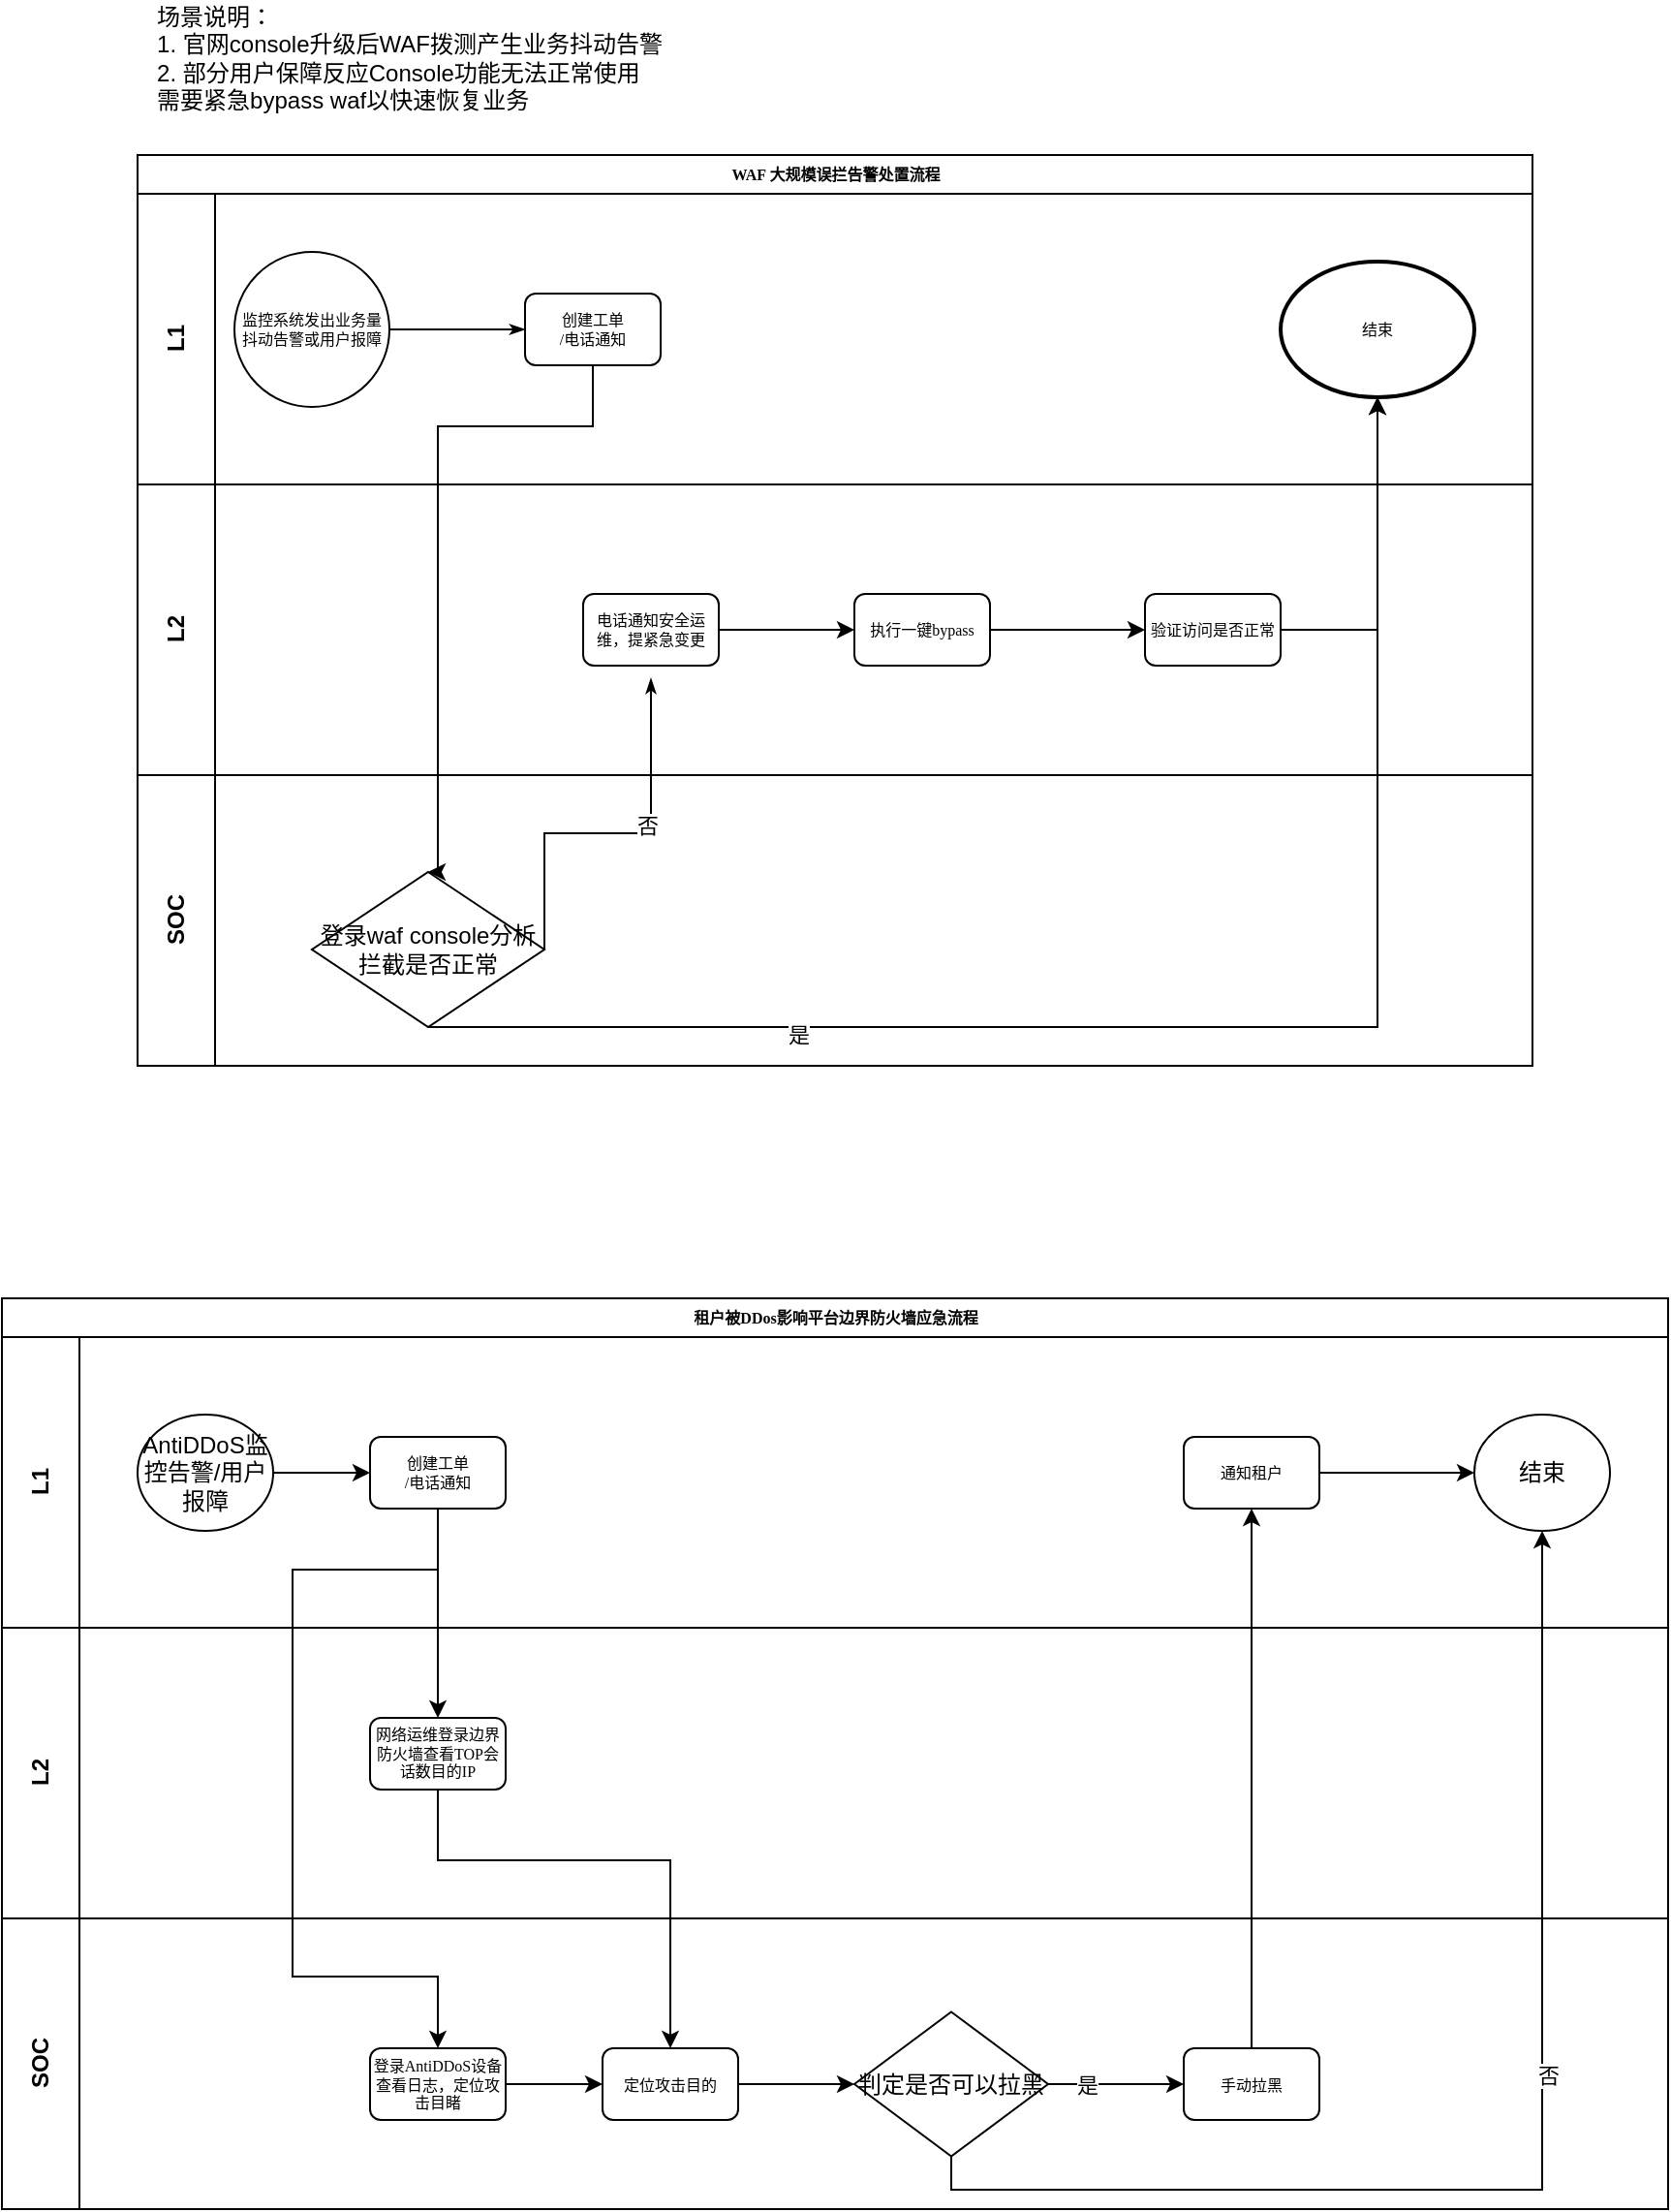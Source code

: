 <mxfile version="13.8.9-1" type="github">
  <diagram name="Page-1" id="c7488fd3-1785-93aa-aadb-54a6760d102a">
    <mxGraphModel dx="865" dy="1393" grid="1" gridSize="10" guides="1" tooltips="1" connect="1" arrows="1" fold="1" page="1" pageScale="1" pageWidth="1100" pageHeight="850" background="#ffffff" math="0" shadow="0">
      <root>
        <mxCell id="0" />
        <mxCell id="1" parent="0" />
        <mxCell id="2b4e8129b02d487f-1" value="WAF 大规模误拦告警处置流程" style="swimlane;html=1;childLayout=stackLayout;horizontal=1;startSize=20;horizontalStack=0;rounded=0;shadow=0;labelBackgroundColor=none;strokeWidth=1;fontFamily=Verdana;fontSize=8;align=center;" parent="1" vertex="1">
          <mxGeometry x="150" y="-650" width="720" height="470" as="geometry" />
        </mxCell>
        <mxCell id="2b4e8129b02d487f-2" value="L1" style="swimlane;html=1;startSize=40;horizontal=0;" parent="2b4e8129b02d487f-1" vertex="1">
          <mxGeometry y="20" width="720" height="150" as="geometry" />
        </mxCell>
        <mxCell id="2b4e8129b02d487f-5" value="监控系统发出业务量抖动告警或用户报障" style="ellipse;whiteSpace=wrap;html=1;rounded=0;shadow=0;labelBackgroundColor=none;strokeWidth=1;fontFamily=Verdana;fontSize=8;align=center;" parent="2b4e8129b02d487f-2" vertex="1">
          <mxGeometry x="50" y="30" width="80" height="80" as="geometry" />
        </mxCell>
        <mxCell id="2b4e8129b02d487f-7" value="创建工单&lt;br&gt;/电话通知" style="rounded=1;whiteSpace=wrap;html=1;shadow=0;labelBackgroundColor=none;strokeWidth=1;fontFamily=Verdana;fontSize=8;align=center;" parent="2b4e8129b02d487f-2" vertex="1">
          <mxGeometry x="200" y="51.5" width="70" height="37" as="geometry" />
        </mxCell>
        <mxCell id="2b4e8129b02d487f-8" value="结束" style="ellipse;whiteSpace=wrap;html=1;rounded=0;shadow=0;labelBackgroundColor=none;strokeWidth=2;fontFamily=Verdana;fontSize=8;align=center;" parent="2b4e8129b02d487f-2" vertex="1">
          <mxGeometry x="590" y="35" width="100" height="70" as="geometry" />
        </mxCell>
        <mxCell id="2b4e8129b02d487f-18" style="edgeStyle=orthogonalEdgeStyle;rounded=0;html=1;labelBackgroundColor=none;startArrow=none;startFill=0;startSize=5;endArrow=classicThin;endFill=1;endSize=5;jettySize=auto;orthogonalLoop=1;strokeWidth=1;fontFamily=Verdana;fontSize=8;entryX=0;entryY=0.5;entryDx=0;entryDy=0;" parent="2b4e8129b02d487f-2" source="2b4e8129b02d487f-5" target="2b4e8129b02d487f-7" edge="1">
          <mxGeometry relative="1" as="geometry">
            <mxPoint x="155" y="56.5" as="targetPoint" />
            <Array as="points">
              <mxPoint x="180" y="70" />
              <mxPoint x="180" y="70" />
            </Array>
          </mxGeometry>
        </mxCell>
        <mxCell id="2b4e8129b02d487f-3" value="L2" style="swimlane;html=1;startSize=40;horizontal=0;" parent="2b4e8129b02d487f-1" vertex="1">
          <mxGeometry y="170" width="720" height="150" as="geometry">
            <mxRectangle y="170" width="720" height="40" as="alternateBounds" />
          </mxGeometry>
        </mxCell>
        <mxCell id="ZsROM8cVM0XpCCuU5VTD-8" style="edgeStyle=orthogonalEdgeStyle;rounded=0;orthogonalLoop=1;jettySize=auto;html=1;" edge="1" parent="2b4e8129b02d487f-3" source="2b4e8129b02d487f-9" target="ZsROM8cVM0XpCCuU5VTD-7">
          <mxGeometry relative="1" as="geometry" />
        </mxCell>
        <mxCell id="2b4e8129b02d487f-9" value="电话通知安全运维，提紧急变更" style="rounded=1;whiteSpace=wrap;html=1;shadow=0;labelBackgroundColor=none;strokeWidth=1;fontFamily=Verdana;fontSize=8;align=center;" parent="2b4e8129b02d487f-3" vertex="1">
          <mxGeometry x="230" y="56.5" width="70" height="37" as="geometry" />
        </mxCell>
        <mxCell id="ZsROM8cVM0XpCCuU5VTD-10" style="edgeStyle=orthogonalEdgeStyle;rounded=0;orthogonalLoop=1;jettySize=auto;html=1;" edge="1" parent="2b4e8129b02d487f-3" source="ZsROM8cVM0XpCCuU5VTD-7" target="ZsROM8cVM0XpCCuU5VTD-9">
          <mxGeometry relative="1" as="geometry" />
        </mxCell>
        <mxCell id="ZsROM8cVM0XpCCuU5VTD-7" value="执行一键bypass" style="rounded=1;whiteSpace=wrap;html=1;shadow=0;labelBackgroundColor=none;strokeWidth=1;fontFamily=Verdana;fontSize=8;align=center;" vertex="1" parent="2b4e8129b02d487f-3">
          <mxGeometry x="370" y="56.5" width="70" height="37" as="geometry" />
        </mxCell>
        <mxCell id="ZsROM8cVM0XpCCuU5VTD-9" value="验证访问是否正常" style="rounded=1;whiteSpace=wrap;html=1;shadow=0;labelBackgroundColor=none;strokeWidth=1;fontFamily=Verdana;fontSize=8;align=center;" vertex="1" parent="2b4e8129b02d487f-3">
          <mxGeometry x="520" y="56.5" width="70" height="37" as="geometry" />
        </mxCell>
        <mxCell id="ZsROM8cVM0XpCCuU5VTD-3" value="SOC" style="swimlane;html=1;startSize=40;horizontal=0;" vertex="1" parent="2b4e8129b02d487f-1">
          <mxGeometry y="320" width="720" height="150" as="geometry">
            <mxRectangle y="170" width="720" height="40" as="alternateBounds" />
          </mxGeometry>
        </mxCell>
        <mxCell id="ZsROM8cVM0XpCCuU5VTD-12" value="登录waf console分析拦截是否正常" style="rhombus;whiteSpace=wrap;html=1;" vertex="1" parent="ZsROM8cVM0XpCCuU5VTD-3">
          <mxGeometry x="90" y="50" width="120" height="80" as="geometry" />
        </mxCell>
        <mxCell id="ZsROM8cVM0XpCCuU5VTD-2" style="edgeStyle=orthogonalEdgeStyle;rounded=0;orthogonalLoop=1;jettySize=auto;html=1;entryX=0.5;entryY=0;entryDx=0;entryDy=0;" edge="1" parent="2b4e8129b02d487f-1" source="2b4e8129b02d487f-7" target="ZsROM8cVM0XpCCuU5VTD-12">
          <mxGeometry relative="1" as="geometry">
            <mxPoint x="155" y="370" as="targetPoint" />
            <Array as="points">
              <mxPoint x="235" y="140" />
              <mxPoint x="155" y="140" />
              <mxPoint x="155" y="370" />
            </Array>
          </mxGeometry>
        </mxCell>
        <mxCell id="2b4e8129b02d487f-26" style="edgeStyle=orthogonalEdgeStyle;rounded=0;html=1;labelBackgroundColor=none;startArrow=none;startFill=0;startSize=5;endArrow=classicThin;endFill=1;endSize=5;jettySize=auto;orthogonalLoop=1;strokeWidth=1;fontFamily=Verdana;fontSize=8;exitX=1;exitY=0.5;exitDx=0;exitDy=0;" parent="2b4e8129b02d487f-1" source="ZsROM8cVM0XpCCuU5VTD-12" edge="1">
          <mxGeometry relative="1" as="geometry">
            <mxPoint x="180" y="388.5" as="sourcePoint" />
            <mxPoint x="265" y="270" as="targetPoint" />
            <Array as="points">
              <mxPoint x="210" y="350" />
              <mxPoint x="265" y="350" />
            </Array>
          </mxGeometry>
        </mxCell>
        <mxCell id="ZsROM8cVM0XpCCuU5VTD-15" value="否" style="edgeLabel;html=1;align=center;verticalAlign=middle;resizable=0;points=[];" vertex="1" connectable="0" parent="2b4e8129b02d487f-26">
          <mxGeometry x="0.223" y="2" relative="1" as="geometry">
            <mxPoint as="offset" />
          </mxGeometry>
        </mxCell>
        <mxCell id="ZsROM8cVM0XpCCuU5VTD-11" style="edgeStyle=orthogonalEdgeStyle;rounded=0;orthogonalLoop=1;jettySize=auto;html=1;entryX=0.5;entryY=1;entryDx=0;entryDy=0;" edge="1" parent="2b4e8129b02d487f-1" source="ZsROM8cVM0XpCCuU5VTD-9" target="2b4e8129b02d487f-8">
          <mxGeometry relative="1" as="geometry">
            <Array as="points">
              <mxPoint x="640" y="245" />
            </Array>
          </mxGeometry>
        </mxCell>
        <mxCell id="ZsROM8cVM0XpCCuU5VTD-13" style="edgeStyle=orthogonalEdgeStyle;rounded=0;orthogonalLoop=1;jettySize=auto;html=1;exitX=0.5;exitY=1;exitDx=0;exitDy=0;" edge="1" parent="2b4e8129b02d487f-1" source="ZsROM8cVM0XpCCuU5VTD-12" target="2b4e8129b02d487f-8">
          <mxGeometry relative="1" as="geometry">
            <Array as="points">
              <mxPoint x="640" y="450" />
            </Array>
          </mxGeometry>
        </mxCell>
        <mxCell id="ZsROM8cVM0XpCCuU5VTD-16" value="是" style="edgeLabel;html=1;align=center;verticalAlign=middle;resizable=0;points=[];" vertex="1" connectable="0" parent="ZsROM8cVM0XpCCuU5VTD-13">
          <mxGeometry x="-0.532" y="-4" relative="1" as="geometry">
            <mxPoint as="offset" />
          </mxGeometry>
        </mxCell>
        <mxCell id="ZsROM8cVM0XpCCuU5VTD-17" value="&lt;div style=&quot;text-align: left&quot;&gt;&lt;span&gt;场景说明：&lt;/span&gt;&lt;/div&gt;1. 官网console升级后WAF拨测产生业务抖动告警&lt;br&gt;&lt;div style=&quot;text-align: left&quot;&gt;&lt;span&gt;2. 部分用户保障反应Console功能无法正常使用&lt;/span&gt;&lt;/div&gt;&lt;div style=&quot;text-align: left&quot;&gt;&lt;span&gt;需要紧急bypass waf以快速恢复业务&lt;/span&gt;&lt;/div&gt;" style="text;html=1;align=center;verticalAlign=middle;resizable=0;points=[];autosize=1;" vertex="1" parent="1">
          <mxGeometry x="150" y="-730" width="280" height="60" as="geometry" />
        </mxCell>
        <mxCell id="ZsROM8cVM0XpCCuU5VTD-18" value="租户被DDos影响平台边界防火墙应急流程" style="swimlane;html=1;childLayout=stackLayout;horizontal=1;startSize=20;horizontalStack=0;rounded=0;shadow=0;labelBackgroundColor=none;strokeWidth=1;fontFamily=Verdana;fontSize=8;align=center;" vertex="1" parent="1">
          <mxGeometry x="80" y="-60" width="860" height="470" as="geometry" />
        </mxCell>
        <mxCell id="ZsROM8cVM0XpCCuU5VTD-19" value="L1" style="swimlane;html=1;startSize=40;horizontal=0;" vertex="1" parent="ZsROM8cVM0XpCCuU5VTD-18">
          <mxGeometry y="20" width="860" height="150" as="geometry" />
        </mxCell>
        <mxCell id="ZsROM8cVM0XpCCuU5VTD-44" style="edgeStyle=orthogonalEdgeStyle;rounded=0;orthogonalLoop=1;jettySize=auto;html=1;entryX=0;entryY=0.5;entryDx=0;entryDy=0;" edge="1" parent="ZsROM8cVM0XpCCuU5VTD-19" source="ZsROM8cVM0XpCCuU5VTD-39" target="ZsROM8cVM0XpCCuU5VTD-41">
          <mxGeometry relative="1" as="geometry" />
        </mxCell>
        <mxCell id="ZsROM8cVM0XpCCuU5VTD-39" value="AntiDDoS监控告警/用户报障" style="ellipse;whiteSpace=wrap;html=1;" vertex="1" parent="ZsROM8cVM0XpCCuU5VTD-19">
          <mxGeometry x="70" y="40" width="70" height="60" as="geometry" />
        </mxCell>
        <mxCell id="ZsROM8cVM0XpCCuU5VTD-41" value="创建工单&lt;br&gt;/电话通知" style="rounded=1;whiteSpace=wrap;html=1;shadow=0;labelBackgroundColor=none;strokeWidth=1;fontFamily=Verdana;fontSize=8;align=center;" vertex="1" parent="ZsROM8cVM0XpCCuU5VTD-19">
          <mxGeometry x="190" y="51.5" width="70" height="37" as="geometry" />
        </mxCell>
        <mxCell id="ZsROM8cVM0XpCCuU5VTD-57" value="结束" style="ellipse;whiteSpace=wrap;html=1;" vertex="1" parent="ZsROM8cVM0XpCCuU5VTD-19">
          <mxGeometry x="760" y="40" width="70" height="60" as="geometry" />
        </mxCell>
        <mxCell id="ZsROM8cVM0XpCCuU5VTD-60" style="edgeStyle=orthogonalEdgeStyle;rounded=0;orthogonalLoop=1;jettySize=auto;html=1;" edge="1" parent="ZsROM8cVM0XpCCuU5VTD-19" source="ZsROM8cVM0XpCCuU5VTD-58" target="ZsROM8cVM0XpCCuU5VTD-57">
          <mxGeometry relative="1" as="geometry" />
        </mxCell>
        <mxCell id="ZsROM8cVM0XpCCuU5VTD-58" value="通知租户" style="rounded=1;whiteSpace=wrap;html=1;shadow=0;labelBackgroundColor=none;strokeWidth=1;fontFamily=Verdana;fontSize=8;align=center;" vertex="1" parent="ZsROM8cVM0XpCCuU5VTD-19">
          <mxGeometry x="610" y="51.5" width="70" height="37" as="geometry" />
        </mxCell>
        <mxCell id="ZsROM8cVM0XpCCuU5VTD-24" value="L2" style="swimlane;html=1;startSize=40;horizontal=0;" vertex="1" parent="ZsROM8cVM0XpCCuU5VTD-18">
          <mxGeometry y="170" width="860" height="150" as="geometry">
            <mxRectangle y="170" width="720" height="40" as="alternateBounds" />
          </mxGeometry>
        </mxCell>
        <mxCell id="ZsROM8cVM0XpCCuU5VTD-43" value="网络运维登录边界防火墙查看TOP会话数目的IP" style="rounded=1;whiteSpace=wrap;html=1;shadow=0;labelBackgroundColor=none;strokeWidth=1;fontFamily=Verdana;fontSize=8;align=center;" vertex="1" parent="ZsROM8cVM0XpCCuU5VTD-24">
          <mxGeometry x="190" y="46.5" width="70" height="37" as="geometry" />
        </mxCell>
        <mxCell id="ZsROM8cVM0XpCCuU5VTD-30" value="SOC" style="swimlane;html=1;startSize=40;horizontal=0;" vertex="1" parent="ZsROM8cVM0XpCCuU5VTD-18">
          <mxGeometry y="320" width="860" height="150" as="geometry">
            <mxRectangle y="170" width="720" height="40" as="alternateBounds" />
          </mxGeometry>
        </mxCell>
        <mxCell id="ZsROM8cVM0XpCCuU5VTD-48" style="edgeStyle=orthogonalEdgeStyle;rounded=0;orthogonalLoop=1;jettySize=auto;html=1;entryX=0;entryY=0.5;entryDx=0;entryDy=0;" edge="1" parent="ZsROM8cVM0XpCCuU5VTD-30" source="ZsROM8cVM0XpCCuU5VTD-42" target="ZsROM8cVM0XpCCuU5VTD-47">
          <mxGeometry relative="1" as="geometry" />
        </mxCell>
        <mxCell id="ZsROM8cVM0XpCCuU5VTD-42" value="登录AntiDDoS设备查看日志，定位攻击目睹" style="rounded=1;whiteSpace=wrap;html=1;shadow=0;labelBackgroundColor=none;strokeWidth=1;fontFamily=Verdana;fontSize=8;align=center;" vertex="1" parent="ZsROM8cVM0XpCCuU5VTD-30">
          <mxGeometry x="190" y="67" width="70" height="37" as="geometry" />
        </mxCell>
        <mxCell id="ZsROM8cVM0XpCCuU5VTD-52" style="edgeStyle=orthogonalEdgeStyle;rounded=0;orthogonalLoop=1;jettySize=auto;html=1;entryX=0;entryY=0.5;entryDx=0;entryDy=0;" edge="1" parent="ZsROM8cVM0XpCCuU5VTD-30" source="ZsROM8cVM0XpCCuU5VTD-47" target="ZsROM8cVM0XpCCuU5VTD-51">
          <mxGeometry relative="1" as="geometry" />
        </mxCell>
        <mxCell id="ZsROM8cVM0XpCCuU5VTD-47" value="定位攻击目的" style="rounded=1;whiteSpace=wrap;html=1;shadow=0;labelBackgroundColor=none;strokeWidth=1;fontFamily=Verdana;fontSize=8;align=center;" vertex="1" parent="ZsROM8cVM0XpCCuU5VTD-30">
          <mxGeometry x="310" y="67" width="70" height="37" as="geometry" />
        </mxCell>
        <mxCell id="ZsROM8cVM0XpCCuU5VTD-54" style="edgeStyle=orthogonalEdgeStyle;rounded=0;orthogonalLoop=1;jettySize=auto;html=1;entryX=0;entryY=0.5;entryDx=0;entryDy=0;" edge="1" parent="ZsROM8cVM0XpCCuU5VTD-30" source="ZsROM8cVM0XpCCuU5VTD-51" target="ZsROM8cVM0XpCCuU5VTD-53">
          <mxGeometry relative="1" as="geometry" />
        </mxCell>
        <mxCell id="ZsROM8cVM0XpCCuU5VTD-56" value="是" style="edgeLabel;html=1;align=center;verticalAlign=middle;resizable=0;points=[];" vertex="1" connectable="0" parent="ZsROM8cVM0XpCCuU5VTD-54">
          <mxGeometry x="0.002" y="15" relative="1" as="geometry">
            <mxPoint x="-15" y="15" as="offset" />
          </mxGeometry>
        </mxCell>
        <mxCell id="ZsROM8cVM0XpCCuU5VTD-51" value="判定是否可以拉黑" style="rhombus;whiteSpace=wrap;html=1;" vertex="1" parent="ZsROM8cVM0XpCCuU5VTD-30">
          <mxGeometry x="440" y="48.25" width="100" height="74.5" as="geometry" />
        </mxCell>
        <mxCell id="ZsROM8cVM0XpCCuU5VTD-53" value="手动拉黑" style="rounded=1;whiteSpace=wrap;html=1;shadow=0;labelBackgroundColor=none;strokeWidth=1;fontFamily=Verdana;fontSize=8;align=center;" vertex="1" parent="ZsROM8cVM0XpCCuU5VTD-30">
          <mxGeometry x="610" y="67" width="70" height="37" as="geometry" />
        </mxCell>
        <mxCell id="ZsROM8cVM0XpCCuU5VTD-45" style="edgeStyle=orthogonalEdgeStyle;rounded=0;orthogonalLoop=1;jettySize=auto;html=1;entryX=0.5;entryY=0;entryDx=0;entryDy=0;" edge="1" parent="ZsROM8cVM0XpCCuU5VTD-18" source="ZsROM8cVM0XpCCuU5VTD-41" target="ZsROM8cVM0XpCCuU5VTD-43">
          <mxGeometry relative="1" as="geometry" />
        </mxCell>
        <mxCell id="ZsROM8cVM0XpCCuU5VTD-46" style="edgeStyle=orthogonalEdgeStyle;rounded=0;orthogonalLoop=1;jettySize=auto;html=1;entryX=0.5;entryY=0;entryDx=0;entryDy=0;" edge="1" parent="ZsROM8cVM0XpCCuU5VTD-18" source="ZsROM8cVM0XpCCuU5VTD-41" target="ZsROM8cVM0XpCCuU5VTD-42">
          <mxGeometry relative="1" as="geometry">
            <Array as="points">
              <mxPoint x="225" y="140" />
              <mxPoint x="150" y="140" />
              <mxPoint x="150" y="350" />
              <mxPoint x="225" y="350" />
            </Array>
          </mxGeometry>
        </mxCell>
        <mxCell id="ZsROM8cVM0XpCCuU5VTD-50" style="edgeStyle=orthogonalEdgeStyle;rounded=0;orthogonalLoop=1;jettySize=auto;html=1;entryX=0.5;entryY=0;entryDx=0;entryDy=0;" edge="1" parent="ZsROM8cVM0XpCCuU5VTD-18" source="ZsROM8cVM0XpCCuU5VTD-43" target="ZsROM8cVM0XpCCuU5VTD-47">
          <mxGeometry relative="1" as="geometry">
            <Array as="points">
              <mxPoint x="225" y="290" />
              <mxPoint x="345" y="290" />
            </Array>
          </mxGeometry>
        </mxCell>
        <mxCell id="ZsROM8cVM0XpCCuU5VTD-59" style="edgeStyle=orthogonalEdgeStyle;rounded=0;orthogonalLoop=1;jettySize=auto;html=1;entryX=0.5;entryY=1;entryDx=0;entryDy=0;" edge="1" parent="ZsROM8cVM0XpCCuU5VTD-18" source="ZsROM8cVM0XpCCuU5VTD-53" target="ZsROM8cVM0XpCCuU5VTD-58">
          <mxGeometry relative="1" as="geometry" />
        </mxCell>
        <mxCell id="ZsROM8cVM0XpCCuU5VTD-61" style="edgeStyle=orthogonalEdgeStyle;rounded=0;orthogonalLoop=1;jettySize=auto;html=1;entryX=0.5;entryY=1;entryDx=0;entryDy=0;" edge="1" parent="ZsROM8cVM0XpCCuU5VTD-18" source="ZsROM8cVM0XpCCuU5VTD-51" target="ZsROM8cVM0XpCCuU5VTD-57">
          <mxGeometry relative="1" as="geometry">
            <Array as="points">
              <mxPoint x="490" y="460" />
              <mxPoint x="795" y="460" />
            </Array>
          </mxGeometry>
        </mxCell>
        <mxCell id="ZsROM8cVM0XpCCuU5VTD-62" value="否" style="edgeLabel;html=1;align=center;verticalAlign=middle;resizable=0;points=[];" vertex="1" connectable="0" parent="ZsROM8cVM0XpCCuU5VTD-61">
          <mxGeometry x="0.154" y="-3" relative="1" as="geometry">
            <mxPoint as="offset" />
          </mxGeometry>
        </mxCell>
      </root>
    </mxGraphModel>
  </diagram>
</mxfile>
